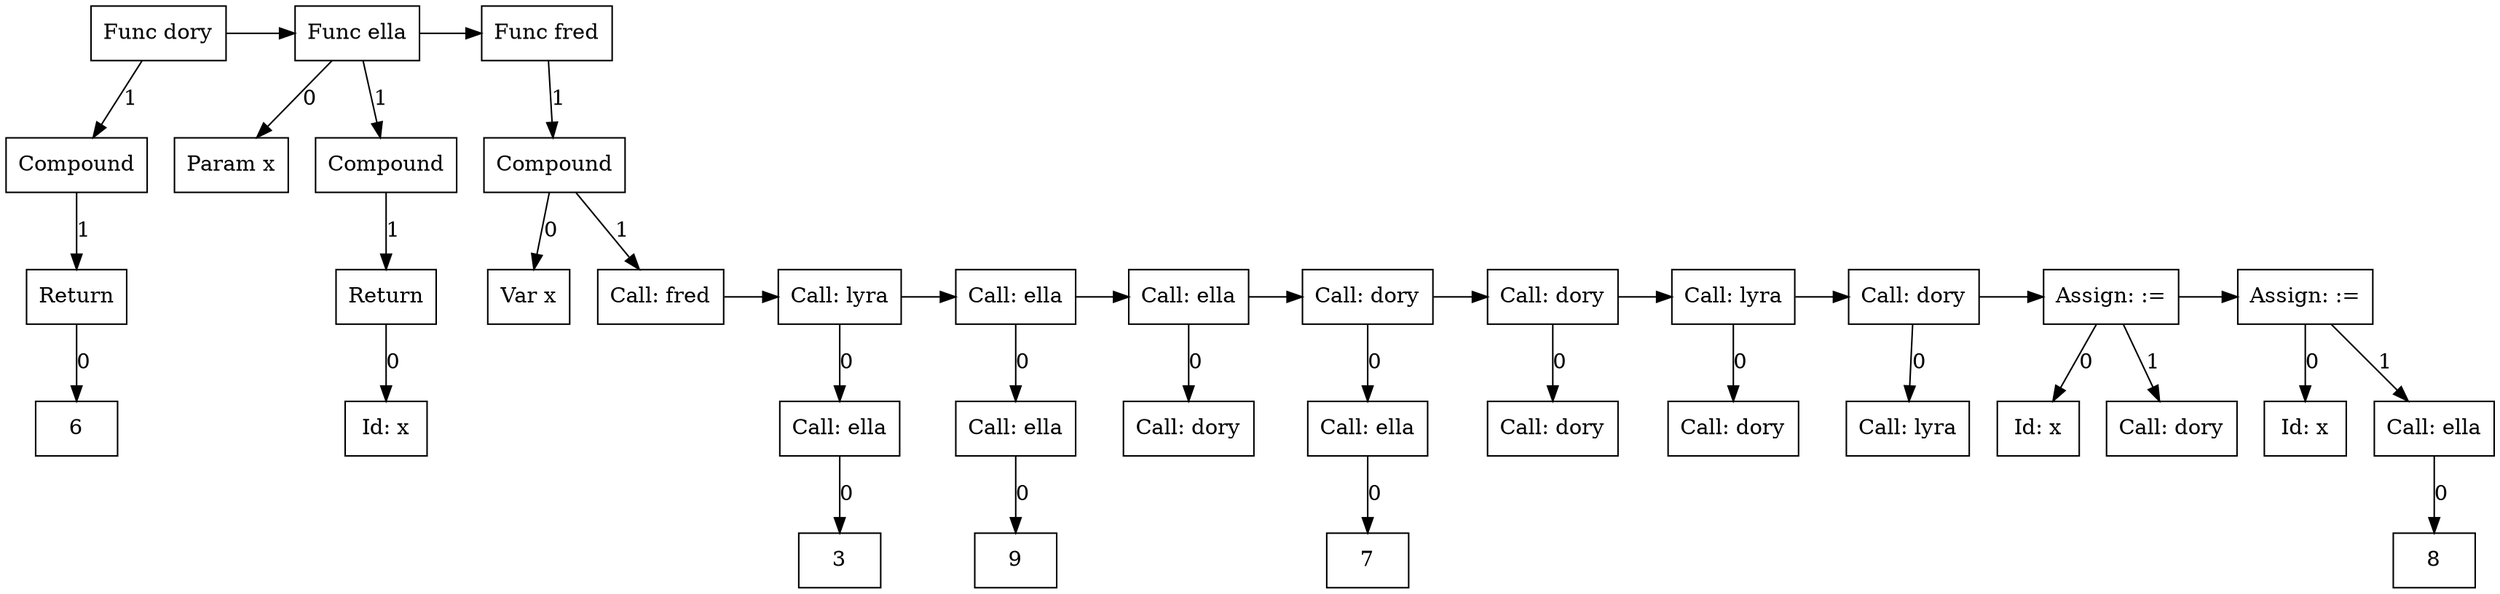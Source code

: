 digraph G {
node3 [label="Func dory"; shape=box];
subgraph childNames_3 {
rankdir="LR"; rank="same"; ordering=out
node2 [label="Compound"; shape=box];
}

subgraph childPtrs_3 {
rankdir="TB";
node3 -> node2 [label="1"];
}

subgraph childNames_2 {
rankdir="LR"; rank="same"; ordering=out
node1 [label="Return"; shape=box];
}

subgraph childPtrs_2 {
rankdir="TB";
node2 -> node1 [label="1"];
}

subgraph childNames_1 {
rankdir="LR"; rank="same"; ordering=out
node0 [label="6"; shape=box];
}

subgraph childPtrs_1 {
rankdir="TB";
node1 -> node0 [label="0"];
}

subgraph SibNames_3 {
rankdir="LR"; rank="same";
node3 [label="Func dory"; shape=box];
node8 [label="Func ella"; shape=box];
node36 [label="Func fred"; shape=box];
}

subgraph SibPtrs_3 {
rankdir="LR";
node3 -> node8;
node8 -> node36;
}

subgraph childNames_8 {
rankdir="LR"; rank="same"; ordering=out
node4 [label="Param x"; shape=box];
node7 [label="Compound"; shape=box];
}

subgraph childPtrs_8 {
rankdir="TB";
node8 -> node4 [label="0"];
node8 -> node7 [label="1"];
}

subgraph childNames_7 {
rankdir="LR"; rank="same"; ordering=out
node6 [label="Return"; shape=box];
}

subgraph childPtrs_7 {
rankdir="TB";
node7 -> node6 [label="1"];
}

subgraph childNames_6 {
rankdir="LR"; rank="same"; ordering=out
node5 [label="Id: x"; shape=box];
}

subgraph childPtrs_6 {
rankdir="TB";
node6 -> node5 [label="0"];
}

subgraph childNames_36 {
rankdir="LR"; rank="same"; ordering=out
node35 [label="Compound"; shape=box];
}

subgraph childPtrs_36 {
rankdir="TB";
node36 -> node35 [label="1"];
}

subgraph childNames_35 {
rankdir="LR"; rank="same"; ordering=out
node9 [label="Var x"; shape=box];
node10 [label="Call: fred"; shape=box];
}

subgraph childPtrs_35 {
rankdir="TB";
node35 -> node9 [label="0"];
node35 -> node10 [label="1"];
}

subgraph SibNames_10 {
rankdir="LR"; rank="same";
node10 [label="Call: fred"; shape=box];
node13 [label="Call: lyra"; shape=box];
node16 [label="Call: ella"; shape=box];
node18 [label="Call: ella"; shape=box];
node21 [label="Call: dory"; shape=box];
node23 [label="Call: dory"; shape=box];
node25 [label="Call: lyra"; shape=box];
node27 [label="Call: dory"; shape=box];
node30 [label="Assign: :="; shape=box];
node34 [label="Assign: :="; shape=box];
}

subgraph SibPtrs_10 {
rankdir="LR";
node10 -> node13;
node13 -> node16;
node16 -> node18;
node18 -> node21;
node21 -> node23;
node23 -> node25;
node25 -> node27;
node27 -> node30;
node30 -> node34;
}

subgraph childNames_13 {
rankdir="LR"; rank="same"; ordering=out
node12 [label="Call: ella"; shape=box];
}

subgraph childPtrs_13 {
rankdir="TB";
node13 -> node12 [label="0"];
}

subgraph childNames_12 {
rankdir="LR"; rank="same"; ordering=out
node11 [label="3"; shape=box];
}

subgraph childPtrs_12 {
rankdir="TB";
node12 -> node11 [label="0"];
}

subgraph childNames_16 {
rankdir="LR"; rank="same"; ordering=out
node15 [label="Call: ella"; shape=box];
}

subgraph childPtrs_16 {
rankdir="TB";
node16 -> node15 [label="0"];
}

subgraph childNames_15 {
rankdir="LR"; rank="same"; ordering=out
node14 [label="9"; shape=box];
}

subgraph childPtrs_15 {
rankdir="TB";
node15 -> node14 [label="0"];
}

subgraph childNames_18 {
rankdir="LR"; rank="same"; ordering=out
node17 [label="Call: dory"; shape=box];
}

subgraph childPtrs_18 {
rankdir="TB";
node18 -> node17 [label="0"];
}

subgraph childNames_21 {
rankdir="LR"; rank="same"; ordering=out
node20 [label="Call: ella"; shape=box];
}

subgraph childPtrs_21 {
rankdir="TB";
node21 -> node20 [label="0"];
}

subgraph childNames_20 {
rankdir="LR"; rank="same"; ordering=out
node19 [label="7"; shape=box];
}

subgraph childPtrs_20 {
rankdir="TB";
node20 -> node19 [label="0"];
}

subgraph childNames_23 {
rankdir="LR"; rank="same"; ordering=out
node22 [label="Call: dory"; shape=box];
}

subgraph childPtrs_23 {
rankdir="TB";
node23 -> node22 [label="0"];
}

subgraph childNames_25 {
rankdir="LR"; rank="same"; ordering=out
node24 [label="Call: dory"; shape=box];
}

subgraph childPtrs_25 {
rankdir="TB";
node25 -> node24 [label="0"];
}

subgraph childNames_27 {
rankdir="LR"; rank="same"; ordering=out
node26 [label="Call: lyra"; shape=box];
}

subgraph childPtrs_27 {
rankdir="TB";
node27 -> node26 [label="0"];
}

subgraph childNames_30 {
rankdir="LR"; rank="same"; ordering=out
node28 [label="Id: x"; shape=box];
node29 [label="Call: dory"; shape=box];
}

subgraph childPtrs_30 {
rankdir="TB";
node30 -> node28 [label="0"];
node30 -> node29 [label="1"];
}

subgraph childNames_34 {
rankdir="LR"; rank="same"; ordering=out
node31 [label="Id: x"; shape=box];
node33 [label="Call: ella"; shape=box];
}

subgraph childPtrs_34 {
rankdir="TB";
node34 -> node31 [label="0"];
node34 -> node33 [label="1"];
}

subgraph childNames_33 {
rankdir="LR"; rank="same"; ordering=out
node32 [label="8"; shape=box];
}

subgraph childPtrs_33 {
rankdir="TB";
node33 -> node32 [label="0"];
}

}
